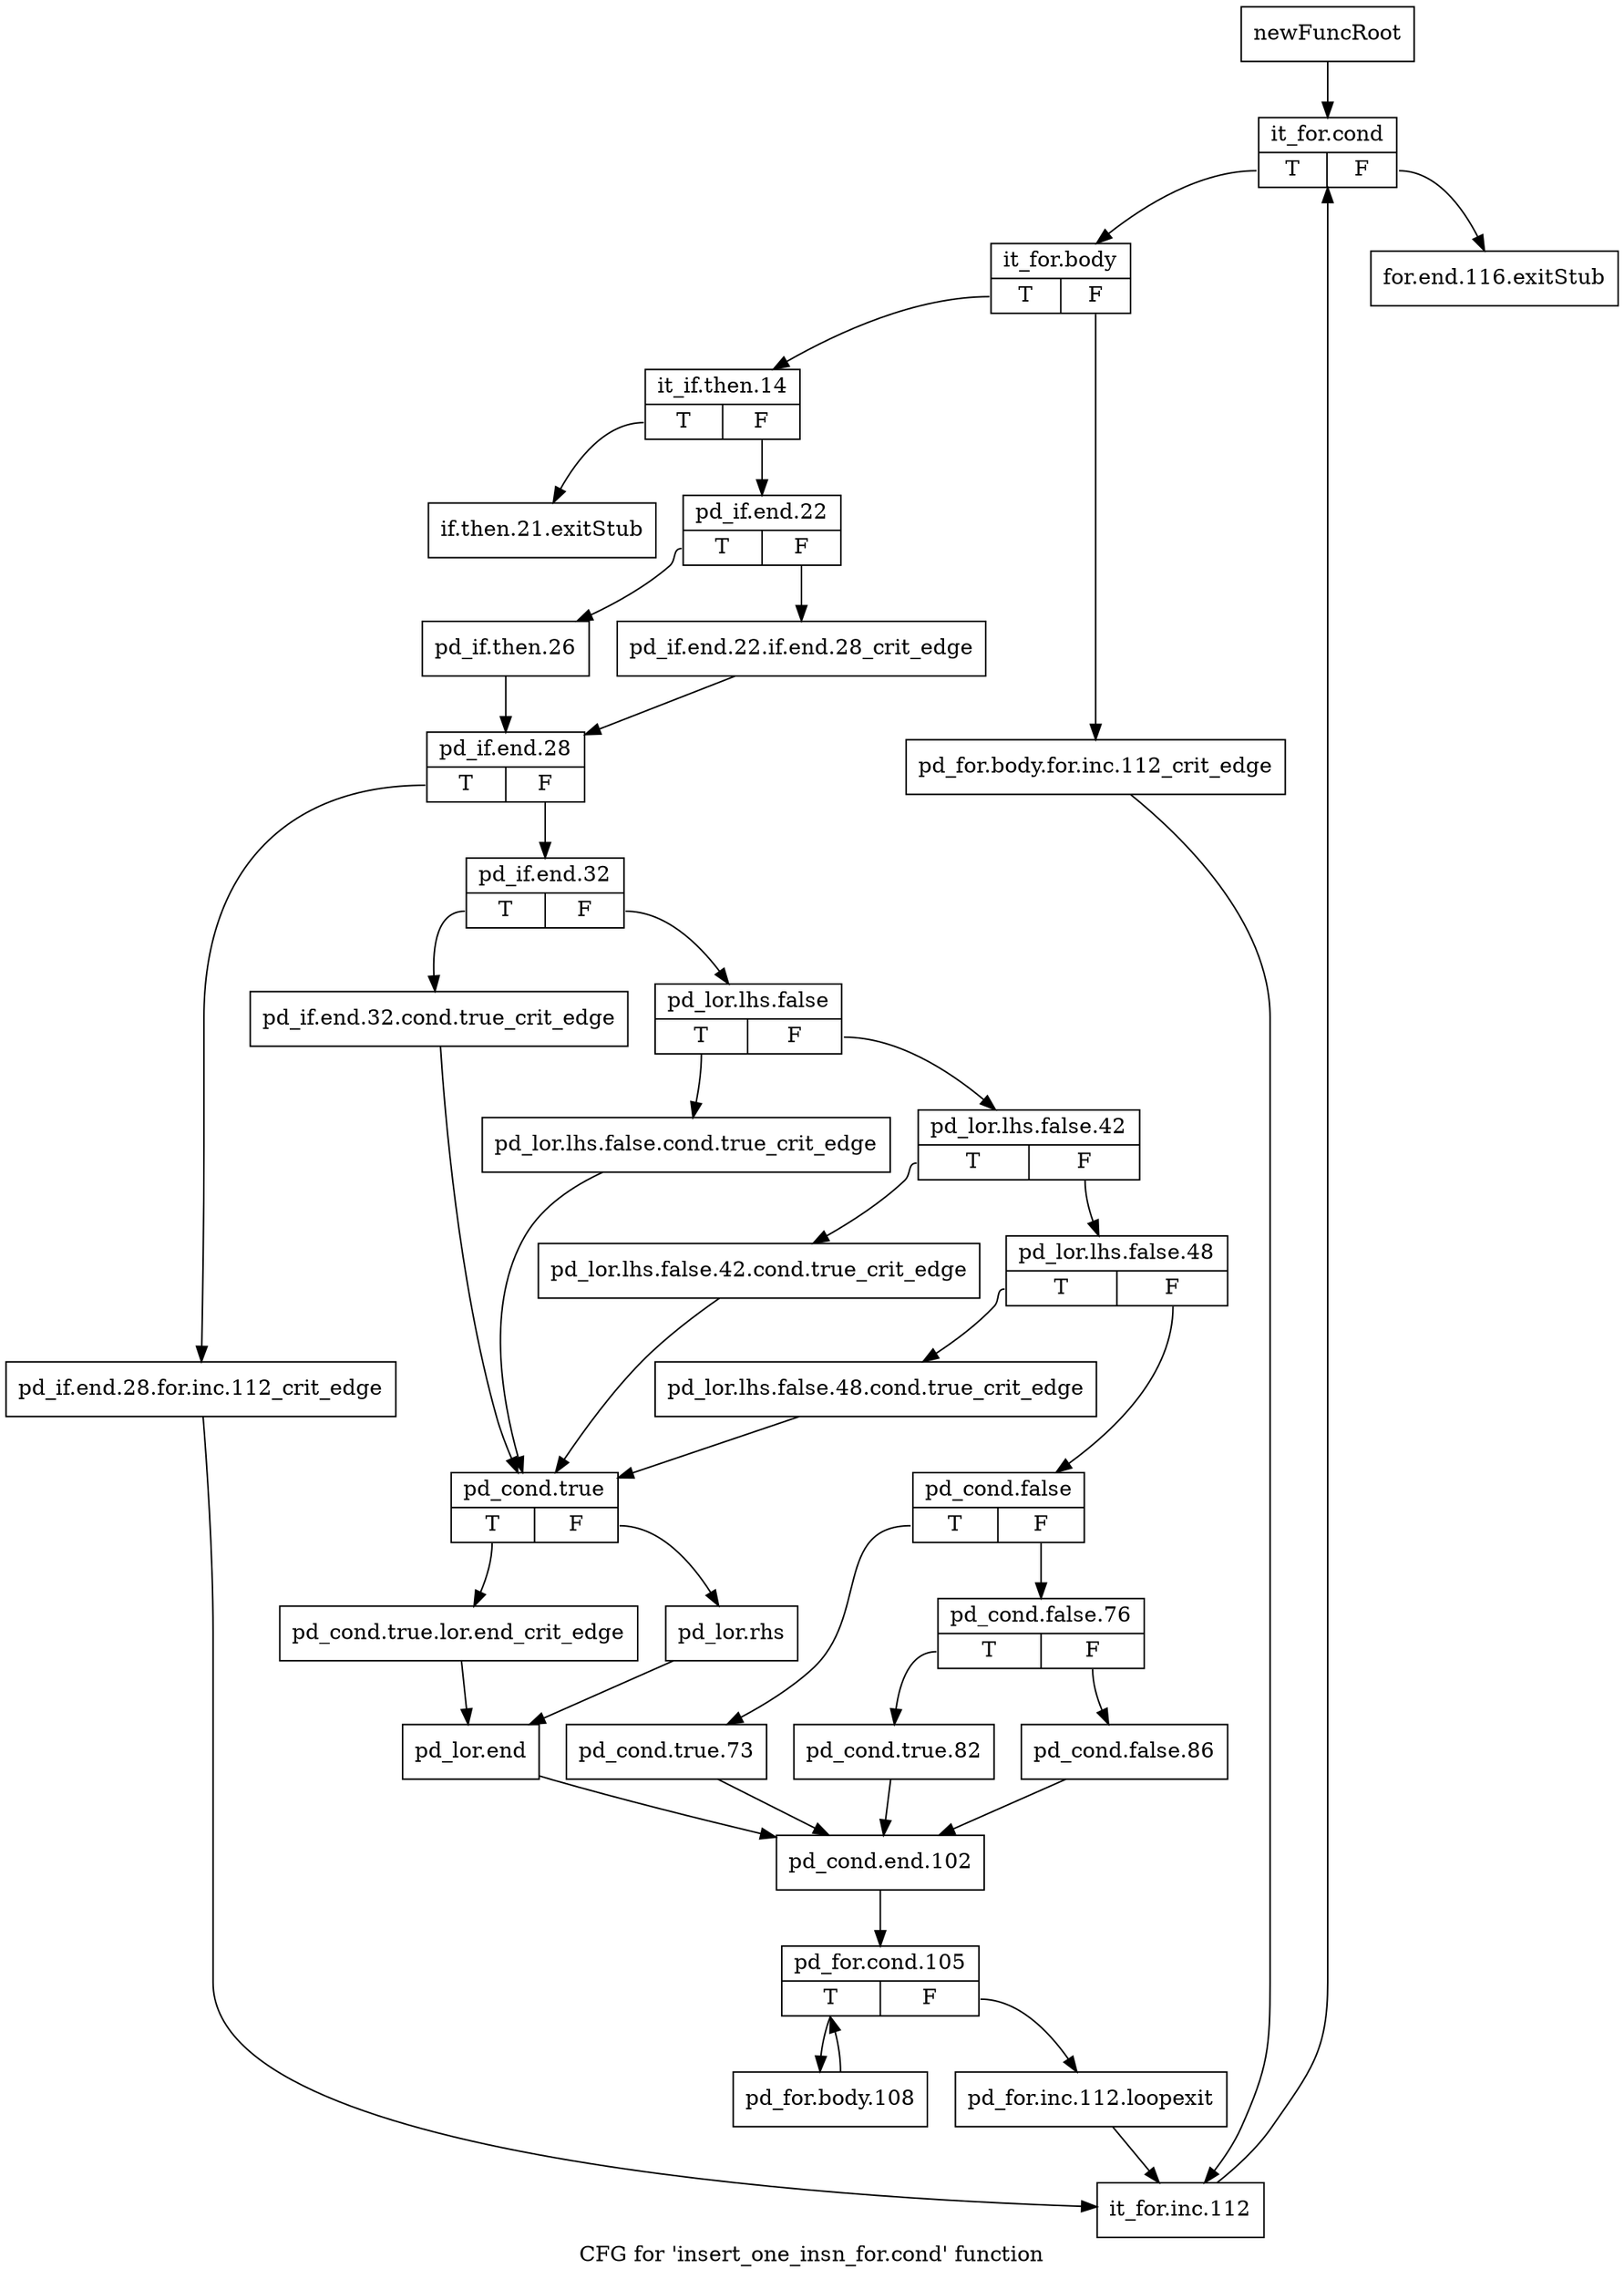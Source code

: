 digraph "CFG for 'insert_one_insn_for.cond' function" {
	label="CFG for 'insert_one_insn_for.cond' function";

	Node0x7a3ff10 [shape=record,label="{newFuncRoot}"];
	Node0x7a3ff10 -> Node0x7a40000;
	Node0x7a3ff60 [shape=record,label="{for.end.116.exitStub}"];
	Node0x7a3ffb0 [shape=record,label="{if.then.21.exitStub}"];
	Node0x7a40000 [shape=record,label="{it_for.cond|{<s0>T|<s1>F}}"];
	Node0x7a40000:s0 -> Node0x7a40050;
	Node0x7a40000:s1 -> Node0x7a3ff60;
	Node0x7a40050 [shape=record,label="{it_for.body|{<s0>T|<s1>F}}"];
	Node0x7a40050:s0 -> Node0x7a400f0;
	Node0x7a40050:s1 -> Node0x7a400a0;
	Node0x7a400a0 [shape=record,label="{pd_for.body.for.inc.112_crit_edge}"];
	Node0x7a400a0 -> Node0x7a40960;
	Node0x7a400f0 [shape=record,label="{it_if.then.14|{<s0>T|<s1>F}}"];
	Node0x7a400f0:s0 -> Node0x7a3ffb0;
	Node0x7a400f0:s1 -> Node0x7a40140;
	Node0x7a40140 [shape=record,label="{pd_if.end.22|{<s0>T|<s1>F}}"];
	Node0x7a40140:s0 -> Node0x7a401e0;
	Node0x7a40140:s1 -> Node0x7a40190;
	Node0x7a40190 [shape=record,label="{pd_if.end.22.if.end.28_crit_edge}"];
	Node0x7a40190 -> Node0x7a40230;
	Node0x7a401e0 [shape=record,label="{pd_if.then.26}"];
	Node0x7a401e0 -> Node0x7a40230;
	Node0x7a40230 [shape=record,label="{pd_if.end.28|{<s0>T|<s1>F}}"];
	Node0x7a40230:s0 -> Node0x7a40910;
	Node0x7a40230:s1 -> Node0x7a40280;
	Node0x7a40280 [shape=record,label="{pd_if.end.32|{<s0>T|<s1>F}}"];
	Node0x7a40280:s0 -> Node0x7a40640;
	Node0x7a40280:s1 -> Node0x7a402d0;
	Node0x7a402d0 [shape=record,label="{pd_lor.lhs.false|{<s0>T|<s1>F}}"];
	Node0x7a402d0:s0 -> Node0x7a405f0;
	Node0x7a402d0:s1 -> Node0x7a40320;
	Node0x7a40320 [shape=record,label="{pd_lor.lhs.false.42|{<s0>T|<s1>F}}"];
	Node0x7a40320:s0 -> Node0x7a405a0;
	Node0x7a40320:s1 -> Node0x7a40370;
	Node0x7a40370 [shape=record,label="{pd_lor.lhs.false.48|{<s0>T|<s1>F}}"];
	Node0x7a40370:s0 -> Node0x7a40550;
	Node0x7a40370:s1 -> Node0x7a403c0;
	Node0x7a403c0 [shape=record,label="{pd_cond.false|{<s0>T|<s1>F}}"];
	Node0x7a403c0:s0 -> Node0x7a40500;
	Node0x7a403c0:s1 -> Node0x7a40410;
	Node0x7a40410 [shape=record,label="{pd_cond.false.76|{<s0>T|<s1>F}}"];
	Node0x7a40410:s0 -> Node0x7a404b0;
	Node0x7a40410:s1 -> Node0x7a40460;
	Node0x7a40460 [shape=record,label="{pd_cond.false.86}"];
	Node0x7a40460 -> Node0x7a407d0;
	Node0x7a404b0 [shape=record,label="{pd_cond.true.82}"];
	Node0x7a404b0 -> Node0x7a407d0;
	Node0x7a40500 [shape=record,label="{pd_cond.true.73}"];
	Node0x7a40500 -> Node0x7a407d0;
	Node0x7a40550 [shape=record,label="{pd_lor.lhs.false.48.cond.true_crit_edge}"];
	Node0x7a40550 -> Node0x7a40690;
	Node0x7a405a0 [shape=record,label="{pd_lor.lhs.false.42.cond.true_crit_edge}"];
	Node0x7a405a0 -> Node0x7a40690;
	Node0x7a405f0 [shape=record,label="{pd_lor.lhs.false.cond.true_crit_edge}"];
	Node0x7a405f0 -> Node0x7a40690;
	Node0x7a40640 [shape=record,label="{pd_if.end.32.cond.true_crit_edge}"];
	Node0x7a40640 -> Node0x7a40690;
	Node0x7a40690 [shape=record,label="{pd_cond.true|{<s0>T|<s1>F}}"];
	Node0x7a40690:s0 -> Node0x7a40730;
	Node0x7a40690:s1 -> Node0x7a406e0;
	Node0x7a406e0 [shape=record,label="{pd_lor.rhs}"];
	Node0x7a406e0 -> Node0x7a40780;
	Node0x7a40730 [shape=record,label="{pd_cond.true.lor.end_crit_edge}"];
	Node0x7a40730 -> Node0x7a40780;
	Node0x7a40780 [shape=record,label="{pd_lor.end}"];
	Node0x7a40780 -> Node0x7a407d0;
	Node0x7a407d0 [shape=record,label="{pd_cond.end.102}"];
	Node0x7a407d0 -> Node0x7a40820;
	Node0x7a40820 [shape=record,label="{pd_for.cond.105|{<s0>T|<s1>F}}"];
	Node0x7a40820:s0 -> Node0x7a408c0;
	Node0x7a40820:s1 -> Node0x7a40870;
	Node0x7a40870 [shape=record,label="{pd_for.inc.112.loopexit}"];
	Node0x7a40870 -> Node0x7a40960;
	Node0x7a408c0 [shape=record,label="{pd_for.body.108}"];
	Node0x7a408c0 -> Node0x7a40820;
	Node0x7a40910 [shape=record,label="{pd_if.end.28.for.inc.112_crit_edge}"];
	Node0x7a40910 -> Node0x7a40960;
	Node0x7a40960 [shape=record,label="{it_for.inc.112}"];
	Node0x7a40960 -> Node0x7a40000;
}
